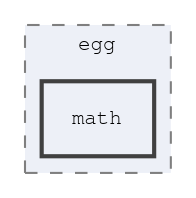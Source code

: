 digraph "source/egg/math"
{
 // LATEX_PDF_SIZE
  edge [fontname="FreeMono",fontsize="10",labelfontname="FreeMono",labelfontsize="10"];
  node [fontname="FreeMono",fontsize="10",shape=record];
  compound=true
  subgraph clusterdir_dfa3dd376ef284b4fe91688c4c5b67ec {
    graph [ bgcolor="#edf0f7", pencolor="grey50", style="filled,dashed,", label="egg", fontname="FreeMono", fontsize="10", URL="dir_dfa3dd376ef284b4fe91688c4c5b67ec.html"]
  dir_e4ca30498960a0cd3b65eeab0e5429aa [shape=box, label="math", style="filled,bold,", fillcolor="#edf0f7", color="grey25", URL="dir_e4ca30498960a0cd3b65eeab0e5429aa.html"];
  }
}
